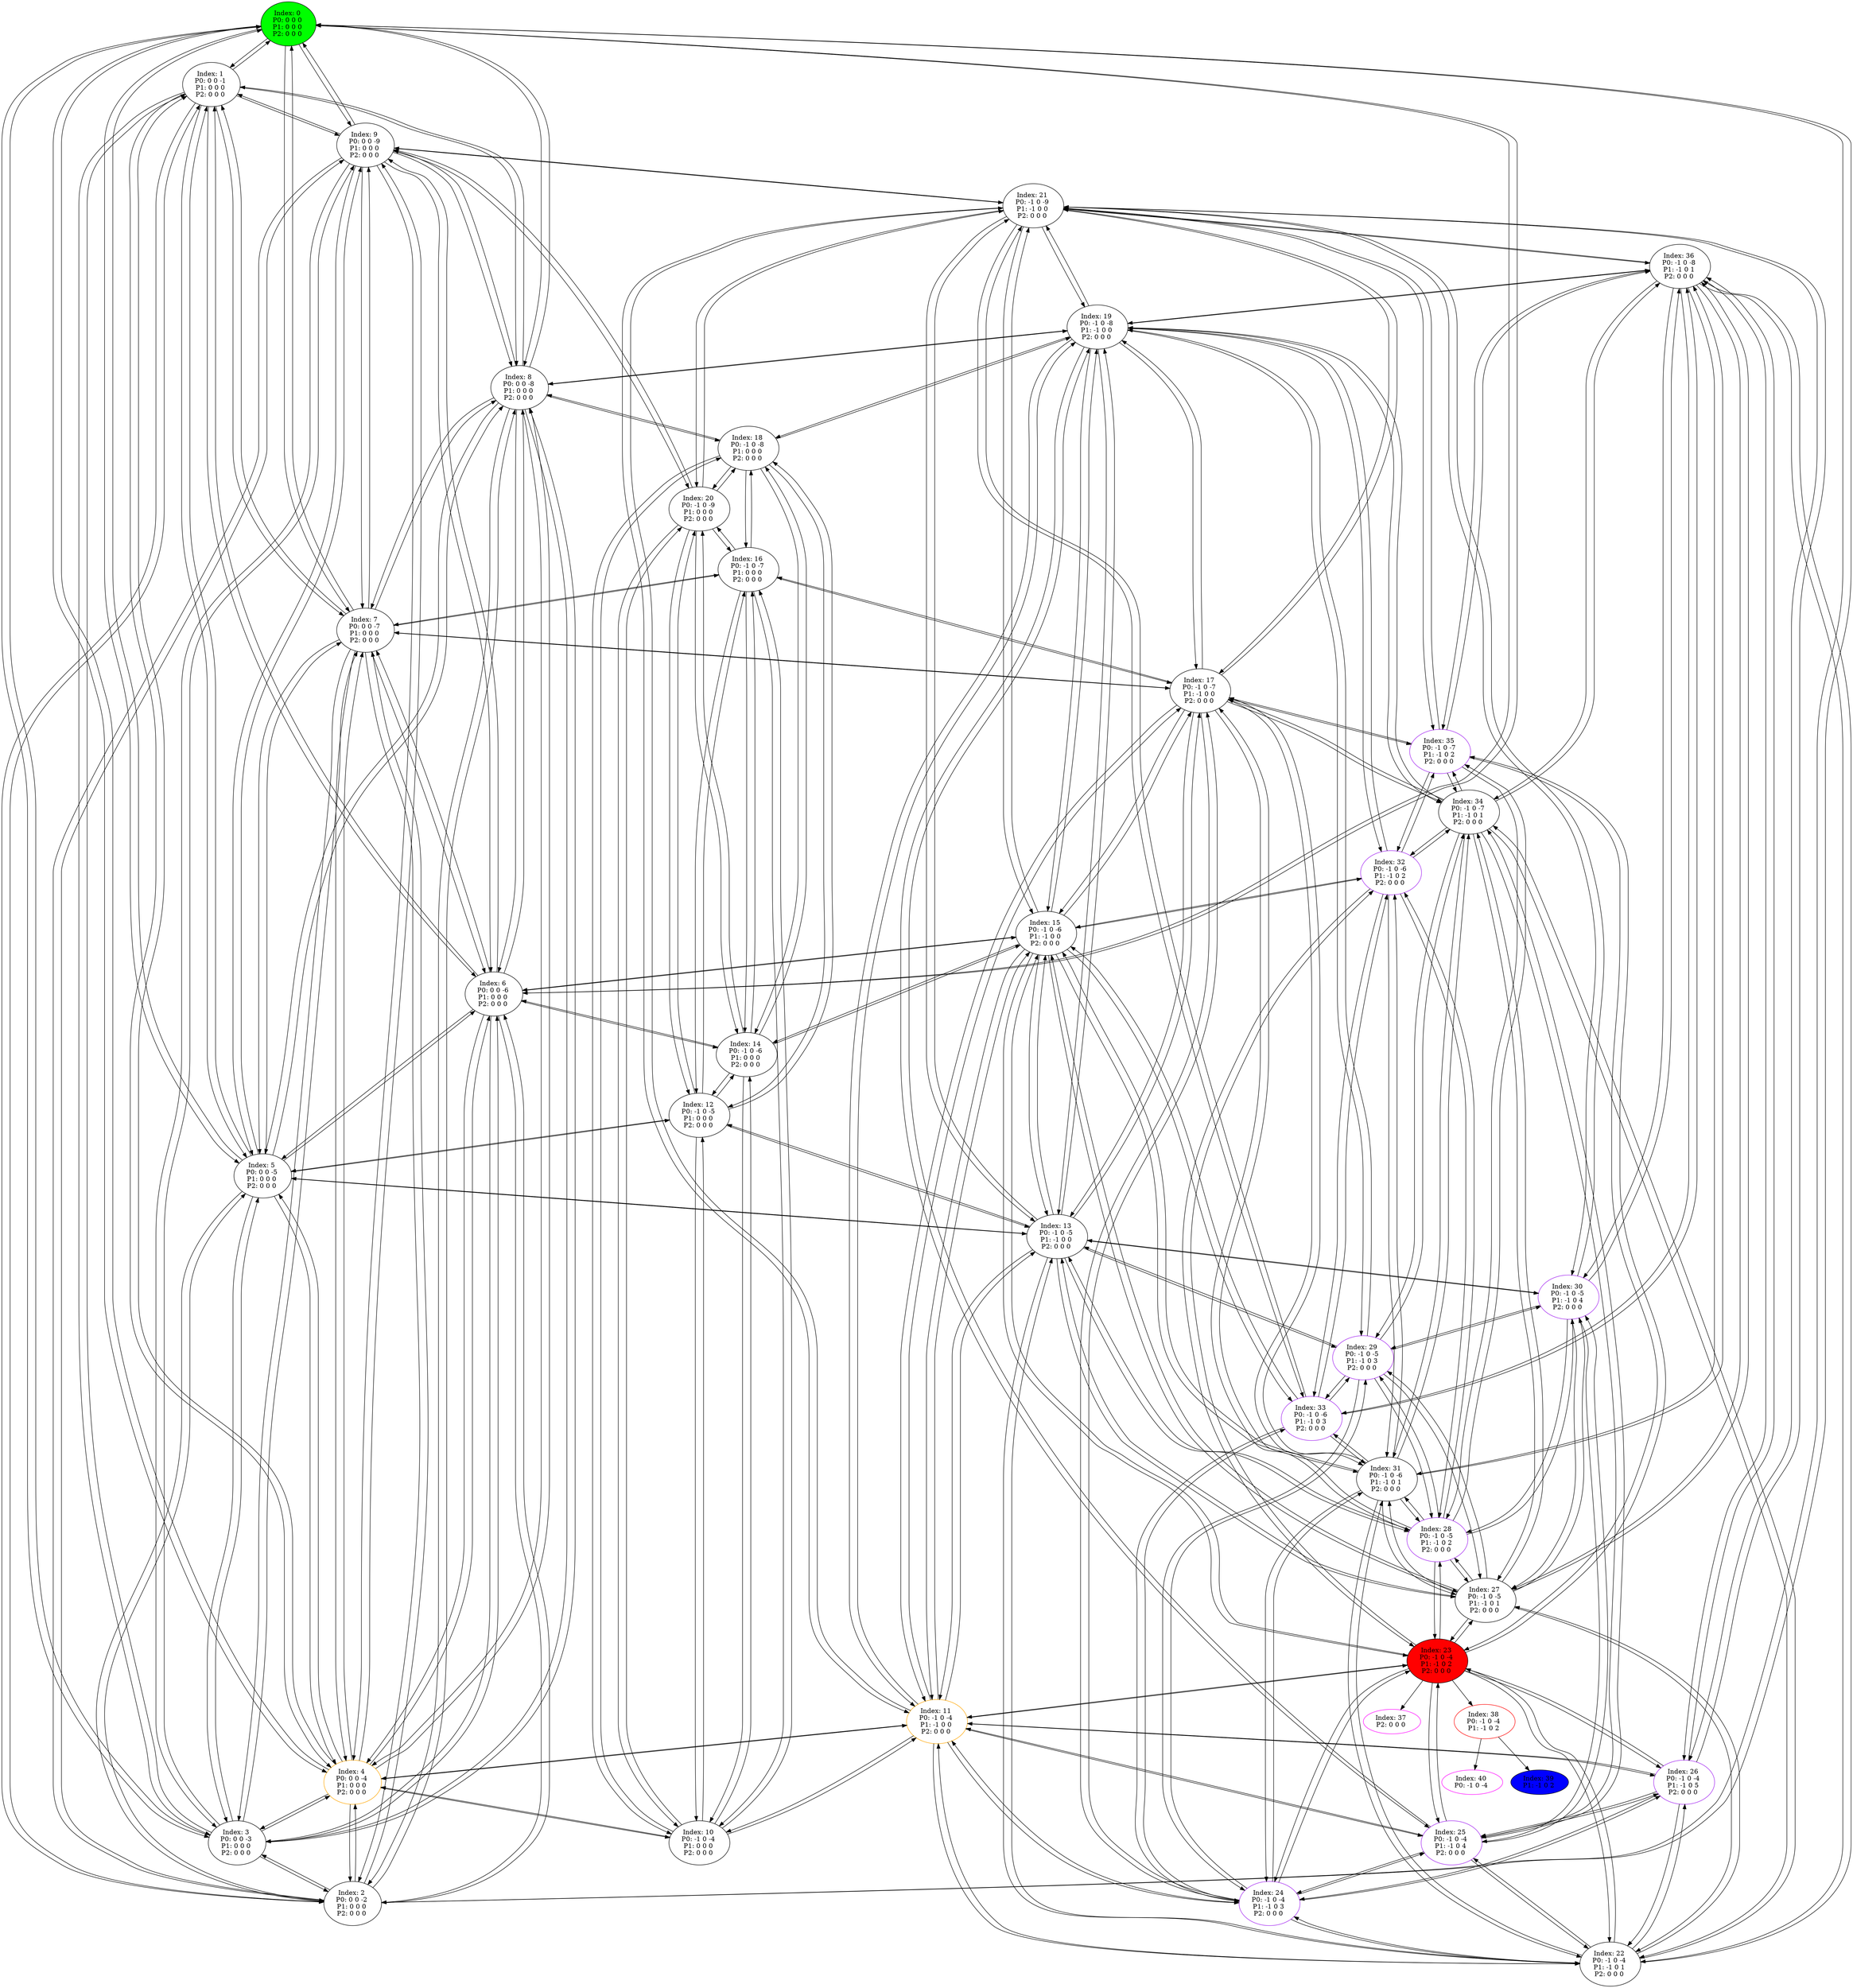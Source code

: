 digraph G {
color = "black"
0[label = "Index: 0 
P0: 0 0 0 
P1: 0 0 0 
P2: 0 0 0 
", style="filled", fillcolor = "green"]
1[label = "Index: 1 
P0: 0 0 -1 
P1: 0 0 0 
P2: 0 0 0 
"]
2[label = "Index: 2 
P0: 0 0 -2 
P1: 0 0 0 
P2: 0 0 0 
"]
3[label = "Index: 3 
P0: 0 0 -3 
P1: 0 0 0 
P2: 0 0 0 
"]
4[label = "Index: 4 
P0: 0 0 -4 
P1: 0 0 0 
P2: 0 0 0 
", color = "orange"]
5[label = "Index: 5 
P0: 0 0 -5 
P1: 0 0 0 
P2: 0 0 0 
"]
6[label = "Index: 6 
P0: 0 0 -6 
P1: 0 0 0 
P2: 0 0 0 
"]
7[label = "Index: 7 
P0: 0 0 -7 
P1: 0 0 0 
P2: 0 0 0 
"]
8[label = "Index: 8 
P0: 0 0 -8 
P1: 0 0 0 
P2: 0 0 0 
"]
9[label = "Index: 9 
P0: 0 0 -9 
P1: 0 0 0 
P2: 0 0 0 
"]
10[label = "Index: 10 
P0: -1 0 -4 
P1: 0 0 0 
P2: 0 0 0 
"]
11[label = "Index: 11 
P0: -1 0 -4 
P1: -1 0 0 
P2: 0 0 0 
", color = "orange"]
12[label = "Index: 12 
P0: -1 0 -5 
P1: 0 0 0 
P2: 0 0 0 
"]
13[label = "Index: 13 
P0: -1 0 -5 
P1: -1 0 0 
P2: 0 0 0 
"]
14[label = "Index: 14 
P0: -1 0 -6 
P1: 0 0 0 
P2: 0 0 0 
"]
15[label = "Index: 15 
P0: -1 0 -6 
P1: -1 0 0 
P2: 0 0 0 
"]
16[label = "Index: 16 
P0: -1 0 -7 
P1: 0 0 0 
P2: 0 0 0 
"]
17[label = "Index: 17 
P0: -1 0 -7 
P1: -1 0 0 
P2: 0 0 0 
"]
18[label = "Index: 18 
P0: -1 0 -8 
P1: 0 0 0 
P2: 0 0 0 
"]
19[label = "Index: 19 
P0: -1 0 -8 
P1: -1 0 0 
P2: 0 0 0 
"]
20[label = "Index: 20 
P0: -1 0 -9 
P1: 0 0 0 
P2: 0 0 0 
"]
21[label = "Index: 21 
P0: -1 0 -9 
P1: -1 0 0 
P2: 0 0 0 
"]
22[label = "Index: 22 
P0: -1 0 -4 
P1: -1 0 1 
P2: 0 0 0 
"]
23[label = "Index: 23 
P0: -1 0 -4 
P1: -1 0 2 
P2: 0 0 0 
", style="filled", fillcolor = "red"]
24[label = "Index: 24 
P0: -1 0 -4 
P1: -1 0 3 
P2: 0 0 0 
", color = "purple"]
25[label = "Index: 25 
P0: -1 0 -4 
P1: -1 0 4 
P2: 0 0 0 
", color = "purple"]
26[label = "Index: 26 
P0: -1 0 -4 
P1: -1 0 5 
P2: 0 0 0 
", color = "purple"]
27[label = "Index: 27 
P0: -1 0 -5 
P1: -1 0 1 
P2: 0 0 0 
"]
28[label = "Index: 28 
P0: -1 0 -5 
P1: -1 0 2 
P2: 0 0 0 
", color = "purple"]
29[label = "Index: 29 
P0: -1 0 -5 
P1: -1 0 3 
P2: 0 0 0 
", color = "purple"]
30[label = "Index: 30 
P0: -1 0 -5 
P1: -1 0 4 
P2: 0 0 0 
", color = "purple"]
31[label = "Index: 31 
P0: -1 0 -6 
P1: -1 0 1 
P2: 0 0 0 
"]
32[label = "Index: 32 
P0: -1 0 -6 
P1: -1 0 2 
P2: 0 0 0 
", color = "purple"]
33[label = "Index: 33 
P0: -1 0 -6 
P1: -1 0 3 
P2: 0 0 0 
", color = "purple"]
34[label = "Index: 34 
P0: -1 0 -7 
P1: -1 0 1 
P2: 0 0 0 
"]
35[label = "Index: 35 
P0: -1 0 -7 
P1: -1 0 2 
P2: 0 0 0 
", color = "purple"]
36[label = "Index: 36 
P0: -1 0 -8 
P1: -1 0 1 
P2: 0 0 0 
"]
37[label = "Index: 37 
P2: 0 0 0 
", color = "fuchsia"]
38[label = "Index: 38 
P0: -1 0 -4 
P1: -1 0 2 
", color = "red"]
39[label = "Index: 39 
P1: -1 0 2 
", style="filled", fillcolor = "blue"]
40[label = "Index: 40 
P0: -1 0 -4 
", color = "fuchsia"]
0 -> 1
0 -> 2
0 -> 3
0 -> 4
0 -> 5
0 -> 6
0 -> 7
0 -> 8
0 -> 9

1 -> 0
1 -> 2
1 -> 3
1 -> 4
1 -> 5
1 -> 6
1 -> 7
1 -> 8
1 -> 9

2 -> 0
2 -> 1
2 -> 3
2 -> 4
2 -> 5
2 -> 6
2 -> 7
2 -> 8
2 -> 9

3 -> 0
3 -> 1
3 -> 2
3 -> 4
3 -> 5
3 -> 6
3 -> 7
3 -> 8
3 -> 9

4 -> 0
4 -> 1
4 -> 2
4 -> 3
4 -> 10
4 -> 5
4 -> 6
4 -> 7
4 -> 8
4 -> 9
4 -> 11

5 -> 0
5 -> 1
5 -> 2
5 -> 3
5 -> 4
5 -> 12
5 -> 6
5 -> 7
5 -> 8
5 -> 9
5 -> 13

6 -> 0
6 -> 1
6 -> 2
6 -> 3
6 -> 4
6 -> 5
6 -> 14
6 -> 7
6 -> 8
6 -> 9
6 -> 15

7 -> 0
7 -> 1
7 -> 2
7 -> 3
7 -> 4
7 -> 5
7 -> 6
7 -> 16
7 -> 8
7 -> 9
7 -> 17

8 -> 0
8 -> 1
8 -> 2
8 -> 3
8 -> 4
8 -> 5
8 -> 6
8 -> 7
8 -> 18
8 -> 9
8 -> 19

9 -> 0
9 -> 1
9 -> 2
9 -> 3
9 -> 4
9 -> 5
9 -> 6
9 -> 7
9 -> 8
9 -> 20
9 -> 21

10 -> 4
10 -> 12
10 -> 14
10 -> 16
10 -> 18
10 -> 20
10 -> 11

11 -> 4
11 -> 10
11 -> 13
11 -> 15
11 -> 17
11 -> 19
11 -> 21
11 -> 22
11 -> 23
11 -> 24
11 -> 25
11 -> 26

12 -> 5
12 -> 10
12 -> 14
12 -> 16
12 -> 18
12 -> 20
12 -> 13

13 -> 5
13 -> 11
13 -> 12
13 -> 15
13 -> 17
13 -> 19
13 -> 21
13 -> 27
13 -> 28
13 -> 29
13 -> 30
13 -> 22

14 -> 6
14 -> 10
14 -> 12
14 -> 16
14 -> 18
14 -> 20
14 -> 15

15 -> 6
15 -> 11
15 -> 13
15 -> 14
15 -> 17
15 -> 19
15 -> 21
15 -> 31
15 -> 32
15 -> 33
15 -> 27
15 -> 23

16 -> 7
16 -> 10
16 -> 12
16 -> 14
16 -> 18
16 -> 20
16 -> 17

17 -> 7
17 -> 11
17 -> 13
17 -> 15
17 -> 16
17 -> 19
17 -> 21
17 -> 34
17 -> 35
17 -> 31
17 -> 28
17 -> 24

18 -> 8
18 -> 10
18 -> 12
18 -> 14
18 -> 16
18 -> 20
18 -> 19

19 -> 8
19 -> 11
19 -> 13
19 -> 15
19 -> 17
19 -> 18
19 -> 21
19 -> 36
19 -> 34
19 -> 32
19 -> 29
19 -> 25

20 -> 9
20 -> 10
20 -> 12
20 -> 14
20 -> 16
20 -> 18
20 -> 21

21 -> 9
21 -> 11
21 -> 13
21 -> 15
21 -> 17
21 -> 19
21 -> 20
21 -> 36
21 -> 35
21 -> 33
21 -> 30
21 -> 26

22 -> 11
22 -> 13
22 -> 27
22 -> 31
22 -> 34
22 -> 36
22 -> 23
22 -> 24
22 -> 25
22 -> 26

23 -> 11
23 -> 15
23 -> 22
23 -> 28
23 -> 32
23 -> 35
23 -> 24
23 -> 25
23 -> 26
23 -> 27
23 -> 37
23 -> 38

24 -> 11
24 -> 17
24 -> 22
24 -> 23
24 -> 29
24 -> 33
24 -> 25
24 -> 26
24 -> 31

25 -> 11
25 -> 19
25 -> 22
25 -> 23
25 -> 24
25 -> 30
25 -> 26
25 -> 34

26 -> 11
26 -> 21
26 -> 22
26 -> 23
26 -> 24
26 -> 25
26 -> 36

27 -> 13
27 -> 15
27 -> 22
27 -> 31
27 -> 34
27 -> 36
27 -> 28
27 -> 29
27 -> 30
27 -> 23

28 -> 13
28 -> 17
28 -> 23
28 -> 27
28 -> 32
28 -> 35
28 -> 29
28 -> 30
28 -> 31

29 -> 13
29 -> 19
29 -> 24
29 -> 27
29 -> 28
29 -> 33
29 -> 30
29 -> 34

30 -> 13
30 -> 21
30 -> 25
30 -> 27
30 -> 28
30 -> 29
30 -> 36

31 -> 15
31 -> 17
31 -> 22
31 -> 27
31 -> 34
31 -> 36
31 -> 32
31 -> 33
31 -> 28
31 -> 24

32 -> 15
32 -> 19
32 -> 23
32 -> 28
32 -> 31
32 -> 35
32 -> 33
32 -> 34

33 -> 15
33 -> 21
33 -> 24
33 -> 29
33 -> 31
33 -> 32
33 -> 36

34 -> 17
34 -> 19
34 -> 22
34 -> 27
34 -> 31
34 -> 36
34 -> 35
34 -> 32
34 -> 29
34 -> 25

35 -> 17
35 -> 21
35 -> 23
35 -> 28
35 -> 32
35 -> 34
35 -> 36

36 -> 19
36 -> 21
36 -> 22
36 -> 27
36 -> 31
36 -> 34
36 -> 35
36 -> 33
36 -> 30
36 -> 26

38 -> 39
38 -> 40

}
